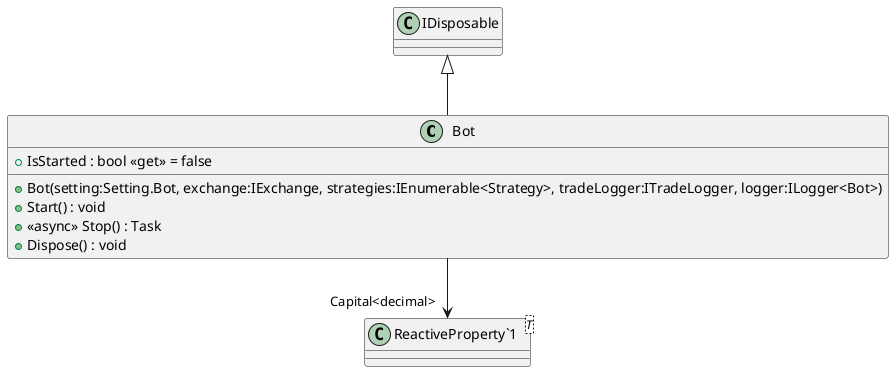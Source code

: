 @startuml
class Bot {
    + IsStarted : bool <<get>> = false
    + Bot(setting:Setting.Bot, exchange:IExchange, strategies:IEnumerable<Strategy>, tradeLogger:ITradeLogger, logger:ILogger<Bot>)
    + Start() : void
    + <<async>> Stop() : Task
    + Dispose() : void
}
class "ReactiveProperty`1"<T> {
}
IDisposable <|-- Bot
Bot --> "Capital<decimal>" "ReactiveProperty`1"
@enduml
